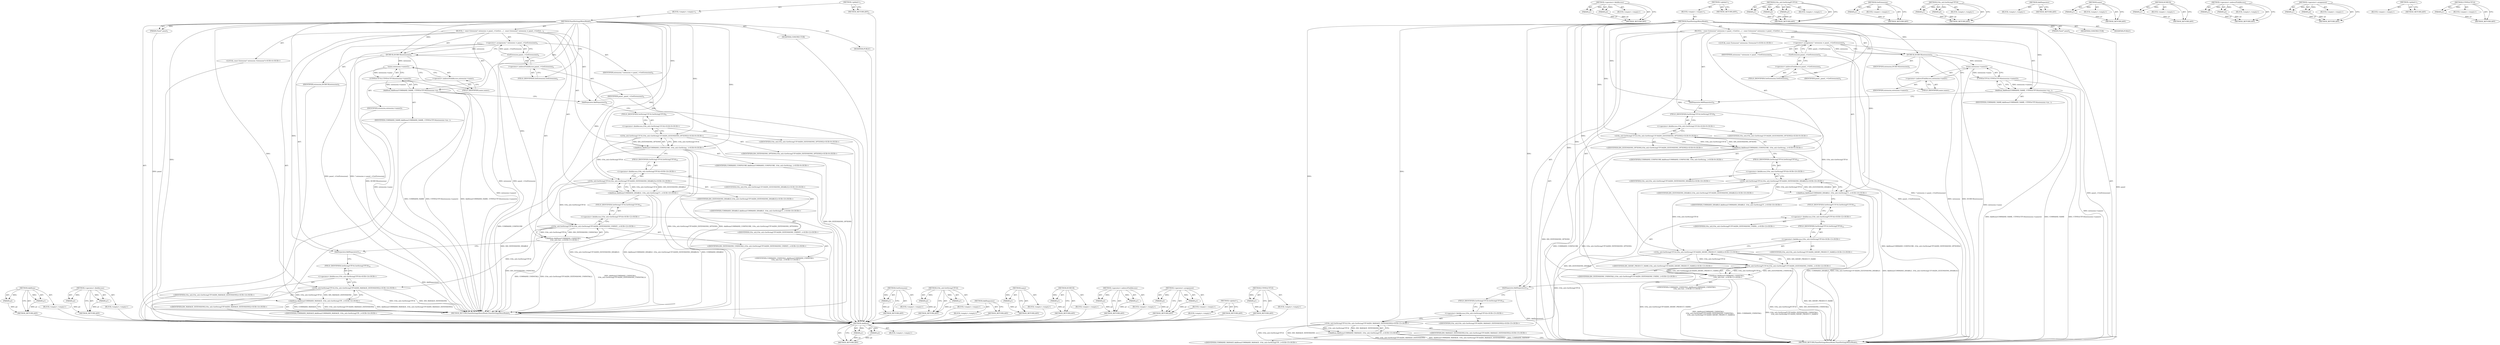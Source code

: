 digraph "UTF8ToUTF16" {
vulnerable_105 [label=<(METHOD,AddItem)>];
vulnerable_106 [label=<(PARAM,p1)>];
vulnerable_107 [label=<(PARAM,p2)>];
vulnerable_108 [label=<(BLOCK,&lt;empty&gt;,&lt;empty&gt;)>];
vulnerable_109 [label=<(METHOD_RETURN,ANY)>];
vulnerable_126 [label=<(METHOD,&lt;operator&gt;.fieldAccess)>];
vulnerable_127 [label=<(PARAM,p1)>];
vulnerable_128 [label=<(PARAM,p2)>];
vulnerable_129 [label=<(BLOCK,&lt;empty&gt;,&lt;empty&gt;)>];
vulnerable_130 [label=<(METHOD_RETURN,ANY)>];
vulnerable_6 [label=<(METHOD,&lt;global&gt;)<SUB>1</SUB>>];
vulnerable_7 [label=<(BLOCK,&lt;empty&gt;,&lt;empty&gt;)<SUB>1</SUB>>];
vulnerable_8 [label=<(METHOD,PanelSettingsMenuModel)<SUB>1</SUB>>];
vulnerable_9 [label=<(PARAM,Panel* panel)<SUB>1</SUB>>];
vulnerable_10 [label=<(BLOCK,{
  const Extension* extension = panel_-&gt;GetExt...,{
  const Extension* extension = panel_-&gt;GetExt...)<SUB>3</SUB>>];
vulnerable_11 [label="<(LOCAL,const Extension* extension: Extension*)<SUB>4</SUB>>"];
vulnerable_12 [label=<(&lt;operator&gt;.assignment,* extension = panel_-&gt;GetExtension())<SUB>4</SUB>>];
vulnerable_13 [label=<(IDENTIFIER,extension,* extension = panel_-&gt;GetExtension())<SUB>4</SUB>>];
vulnerable_14 [label=<(GetExtension,panel_-&gt;GetExtension())<SUB>4</SUB>>];
vulnerable_15 [label=<(&lt;operator&gt;.indirectFieldAccess,panel_-&gt;GetExtension)<SUB>4</SUB>>];
vulnerable_16 [label=<(IDENTIFIER,panel_,panel_-&gt;GetExtension())<SUB>4</SUB>>];
vulnerable_17 [label=<(FIELD_IDENTIFIER,GetExtension,GetExtension)<SUB>4</SUB>>];
vulnerable_18 [label=<(DCHECK,DCHECK(extension))<SUB>5</SUB>>];
vulnerable_19 [label=<(IDENTIFIER,extension,DCHECK(extension))<SUB>5</SUB>>];
vulnerable_20 [label=<(AddItem,AddItem(COMMAND_NAME, UTF8ToUTF16(extension-&gt;na...)<SUB>7</SUB>>];
vulnerable_21 [label=<(IDENTIFIER,COMMAND_NAME,AddItem(COMMAND_NAME, UTF8ToUTF16(extension-&gt;na...)<SUB>7</SUB>>];
vulnerable_22 [label=<(UTF8ToUTF16,UTF8ToUTF16(extension-&gt;name()))<SUB>7</SUB>>];
vulnerable_23 [label=<(name,extension-&gt;name())<SUB>7</SUB>>];
vulnerable_24 [label=<(&lt;operator&gt;.indirectFieldAccess,extension-&gt;name)<SUB>7</SUB>>];
vulnerable_25 [label=<(IDENTIFIER,extension,extension-&gt;name())<SUB>7</SUB>>];
vulnerable_26 [label=<(FIELD_IDENTIFIER,name,name)<SUB>7</SUB>>];
vulnerable_27 [label=<(AddSeparator,AddSeparator())<SUB>8</SUB>>];
vulnerable_28 [label="<(AddItem,AddItem(COMMAND_CONFIGURE, l10n_util::GetString...)<SUB>9</SUB>>"];
vulnerable_29 [label="<(IDENTIFIER,COMMAND_CONFIGURE,AddItem(COMMAND_CONFIGURE, l10n_util::GetString...)<SUB>9</SUB>>"];
vulnerable_30 [label="<(l10n_util.GetStringUTF16,l10n_util::GetStringUTF16(IDS_EXTENSIONS_OPTIONS))<SUB>9</SUB>>"];
vulnerable_31 [label="<(&lt;operator&gt;.fieldAccess,l10n_util::GetStringUTF16)<SUB>9</SUB>>"];
vulnerable_32 [label="<(IDENTIFIER,l10n_util,l10n_util::GetStringUTF16(IDS_EXTENSIONS_OPTIONS))<SUB>9</SUB>>"];
vulnerable_33 [label=<(FIELD_IDENTIFIER,GetStringUTF16,GetStringUTF16)<SUB>9</SUB>>];
vulnerable_34 [label="<(IDENTIFIER,IDS_EXTENSIONS_OPTIONS,l10n_util::GetStringUTF16(IDS_EXTENSIONS_OPTIONS))<SUB>9</SUB>>"];
vulnerable_35 [label="<(AddItem,AddItem(COMMAND_DISABLE, l10n_util::GetStringUT...)<SUB>10</SUB>>"];
vulnerable_36 [label="<(IDENTIFIER,COMMAND_DISABLE,AddItem(COMMAND_DISABLE, l10n_util::GetStringUT...)<SUB>10</SUB>>"];
vulnerable_37 [label="<(l10n_util.GetStringUTF16,l10n_util::GetStringUTF16(IDS_EXTENSIONS_DISABLE))<SUB>10</SUB>>"];
vulnerable_38 [label="<(&lt;operator&gt;.fieldAccess,l10n_util::GetStringUTF16)<SUB>10</SUB>>"];
vulnerable_39 [label="<(IDENTIFIER,l10n_util,l10n_util::GetStringUTF16(IDS_EXTENSIONS_DISABLE))<SUB>10</SUB>>"];
vulnerable_40 [label=<(FIELD_IDENTIFIER,GetStringUTF16,GetStringUTF16)<SUB>10</SUB>>];
vulnerable_41 [label="<(IDENTIFIER,IDS_EXTENSIONS_DISABLE,l10n_util::GetStringUTF16(IDS_EXTENSIONS_DISABLE))<SUB>10</SUB>>"];
vulnerable_42 [label="<(AddItem,AddItem(COMMAND_UNINSTALL,
      l10n_util::Get...)<SUB>11</SUB>>"];
vulnerable_43 [label="<(IDENTIFIER,COMMAND_UNINSTALL,AddItem(COMMAND_UNINSTALL,
      l10n_util::Get...)<SUB>11</SUB>>"];
vulnerable_44 [label="<(l10n_util.GetStringFUTF16,l10n_util::GetStringFUTF16(IDS_EXTENSIONS_UNINS...)<SUB>12</SUB>>"];
vulnerable_45 [label="<(&lt;operator&gt;.fieldAccess,l10n_util::GetStringFUTF16)<SUB>12</SUB>>"];
vulnerable_46 [label="<(IDENTIFIER,l10n_util,l10n_util::GetStringFUTF16(IDS_EXTENSIONS_UNINS...)<SUB>12</SUB>>"];
vulnerable_47 [label=<(FIELD_IDENTIFIER,GetStringFUTF16,GetStringFUTF16)<SUB>12</SUB>>];
vulnerable_48 [label="<(IDENTIFIER,IDS_EXTENSIONS_UNINSTALL,l10n_util::GetStringFUTF16(IDS_EXTENSIONS_UNINS...)<SUB>12</SUB>>"];
vulnerable_49 [label="<(l10n_util.GetStringUTF16,l10n_util::GetStringUTF16(IDS_SHORT_PRODUCT_NAME))<SUB>13</SUB>>"];
vulnerable_50 [label="<(&lt;operator&gt;.fieldAccess,l10n_util::GetStringUTF16)<SUB>13</SUB>>"];
vulnerable_51 [label="<(IDENTIFIER,l10n_util,l10n_util::GetStringUTF16(IDS_SHORT_PRODUCT_NAME))<SUB>13</SUB>>"];
vulnerable_52 [label=<(FIELD_IDENTIFIER,GetStringUTF16,GetStringUTF16)<SUB>13</SUB>>];
vulnerable_53 [label="<(IDENTIFIER,IDS_SHORT_PRODUCT_NAME,l10n_util::GetStringUTF16(IDS_SHORT_PRODUCT_NAME))<SUB>13</SUB>>"];
vulnerable_54 [label=<(AddSeparator,AddSeparator())<SUB>14</SUB>>];
vulnerable_55 [label="<(AddItem,AddItem(COMMAND_MANAGE, l10n_util::GetStringUTF...)<SUB>15</SUB>>"];
vulnerable_56 [label="<(IDENTIFIER,COMMAND_MANAGE,AddItem(COMMAND_MANAGE, l10n_util::GetStringUTF...)<SUB>15</SUB>>"];
vulnerable_57 [label="<(l10n_util.GetStringUTF16,l10n_util::GetStringUTF16(IDS_MANAGE_EXTENSIONS))<SUB>15</SUB>>"];
vulnerable_58 [label="<(&lt;operator&gt;.fieldAccess,l10n_util::GetStringUTF16)<SUB>15</SUB>>"];
vulnerable_59 [label="<(IDENTIFIER,l10n_util,l10n_util::GetStringUTF16(IDS_MANAGE_EXTENSIONS))<SUB>15</SUB>>"];
vulnerable_60 [label=<(FIELD_IDENTIFIER,GetStringUTF16,GetStringUTF16)<SUB>15</SUB>>];
vulnerable_61 [label="<(IDENTIFIER,IDS_MANAGE_EXTENSIONS,l10n_util::GetStringUTF16(IDS_MANAGE_EXTENSIONS))<SUB>15</SUB>>"];
vulnerable_62 [label=<(MODIFIER,CONSTRUCTOR)>];
vulnerable_63 [label=<(MODIFIER,PUBLIC)>];
vulnerable_64 [label=<(METHOD_RETURN,PanelSettingsMenuModel.PanelSettingsMenuModel)<SUB>1</SUB>>];
vulnerable_66 [label=<(METHOD_RETURN,ANY)<SUB>1</SUB>>];
vulnerable_131 [label=<(METHOD,l10n_util.GetStringFUTF16)>];
vulnerable_132 [label=<(PARAM,p1)>];
vulnerable_133 [label=<(PARAM,p2)>];
vulnerable_134 [label=<(PARAM,p3)>];
vulnerable_135 [label=<(BLOCK,&lt;empty&gt;,&lt;empty&gt;)>];
vulnerable_136 [label=<(METHOD_RETURN,ANY)>];
vulnerable_92 [label=<(METHOD,GetExtension)>];
vulnerable_93 [label=<(PARAM,p1)>];
vulnerable_94 [label=<(BLOCK,&lt;empty&gt;,&lt;empty&gt;)>];
vulnerable_95 [label=<(METHOD_RETURN,ANY)>];
vulnerable_121 [label=<(METHOD,l10n_util.GetStringUTF16)>];
vulnerable_122 [label=<(PARAM,p1)>];
vulnerable_123 [label=<(PARAM,p2)>];
vulnerable_124 [label=<(BLOCK,&lt;empty&gt;,&lt;empty&gt;)>];
vulnerable_125 [label=<(METHOD_RETURN,ANY)>];
vulnerable_118 [label=<(METHOD,AddSeparator)>];
vulnerable_119 [label=<(BLOCK,&lt;empty&gt;,&lt;empty&gt;)>];
vulnerable_120 [label=<(METHOD_RETURN,ANY)>];
vulnerable_114 [label=<(METHOD,name)>];
vulnerable_115 [label=<(PARAM,p1)>];
vulnerable_116 [label=<(BLOCK,&lt;empty&gt;,&lt;empty&gt;)>];
vulnerable_117 [label=<(METHOD_RETURN,ANY)>];
vulnerable_101 [label=<(METHOD,DCHECK)>];
vulnerable_102 [label=<(PARAM,p1)>];
vulnerable_103 [label=<(BLOCK,&lt;empty&gt;,&lt;empty&gt;)>];
vulnerable_104 [label=<(METHOD_RETURN,ANY)>];
vulnerable_96 [label=<(METHOD,&lt;operator&gt;.indirectFieldAccess)>];
vulnerable_97 [label=<(PARAM,p1)>];
vulnerable_98 [label=<(PARAM,p2)>];
vulnerable_99 [label=<(BLOCK,&lt;empty&gt;,&lt;empty&gt;)>];
vulnerable_100 [label=<(METHOD_RETURN,ANY)>];
vulnerable_87 [label=<(METHOD,&lt;operator&gt;.assignment)>];
vulnerable_88 [label=<(PARAM,p1)>];
vulnerable_89 [label=<(PARAM,p2)>];
vulnerable_90 [label=<(BLOCK,&lt;empty&gt;,&lt;empty&gt;)>];
vulnerable_91 [label=<(METHOD_RETURN,ANY)>];
vulnerable_81 [label=<(METHOD,&lt;global&gt;)<SUB>1</SUB>>];
vulnerable_82 [label=<(BLOCK,&lt;empty&gt;,&lt;empty&gt;)>];
vulnerable_83 [label=<(METHOD_RETURN,ANY)>];
vulnerable_110 [label=<(METHOD,UTF8ToUTF16)>];
vulnerable_111 [label=<(PARAM,p1)>];
vulnerable_112 [label=<(BLOCK,&lt;empty&gt;,&lt;empty&gt;)>];
vulnerable_113 [label=<(METHOD_RETURN,ANY)>];
fixed_100 [label=<(METHOD,AddItem)>];
fixed_101 [label=<(PARAM,p1)>];
fixed_102 [label=<(PARAM,p2)>];
fixed_103 [label=<(BLOCK,&lt;empty&gt;,&lt;empty&gt;)>];
fixed_104 [label=<(METHOD_RETURN,ANY)>];
fixed_121 [label=<(METHOD,&lt;operator&gt;.fieldAccess)>];
fixed_122 [label=<(PARAM,p1)>];
fixed_123 [label=<(PARAM,p2)>];
fixed_124 [label=<(BLOCK,&lt;empty&gt;,&lt;empty&gt;)>];
fixed_125 [label=<(METHOD_RETURN,ANY)>];
fixed_6 [label=<(METHOD,&lt;global&gt;)<SUB>1</SUB>>];
fixed_7 [label=<(BLOCK,&lt;empty&gt;,&lt;empty&gt;)<SUB>1</SUB>>];
fixed_8 [label=<(METHOD,PanelSettingsMenuModel)<SUB>1</SUB>>];
fixed_9 [label=<(PARAM,Panel* panel)<SUB>1</SUB>>];
fixed_10 [label=<(BLOCK,{
  const Extension* extension = panel_-&gt;GetExt...,{
  const Extension* extension = panel_-&gt;GetExt...)<SUB>3</SUB>>];
fixed_11 [label="<(LOCAL,const Extension* extension: Extension*)<SUB>4</SUB>>"];
fixed_12 [label=<(&lt;operator&gt;.assignment,* extension = panel_-&gt;GetExtension())<SUB>4</SUB>>];
fixed_13 [label=<(IDENTIFIER,extension,* extension = panel_-&gt;GetExtension())<SUB>4</SUB>>];
fixed_14 [label=<(GetExtension,panel_-&gt;GetExtension())<SUB>4</SUB>>];
fixed_15 [label=<(&lt;operator&gt;.indirectFieldAccess,panel_-&gt;GetExtension)<SUB>4</SUB>>];
fixed_16 [label=<(IDENTIFIER,panel_,panel_-&gt;GetExtension())<SUB>4</SUB>>];
fixed_17 [label=<(FIELD_IDENTIFIER,GetExtension,GetExtension)<SUB>4</SUB>>];
fixed_18 [label=<(DCHECK,DCHECK(extension))<SUB>5</SUB>>];
fixed_19 [label=<(IDENTIFIER,extension,DCHECK(extension))<SUB>5</SUB>>];
fixed_20 [label=<(AddItem,AddItem(COMMAND_NAME, UTF8ToUTF16(extension-&gt;na...)<SUB>7</SUB>>];
fixed_21 [label=<(IDENTIFIER,COMMAND_NAME,AddItem(COMMAND_NAME, UTF8ToUTF16(extension-&gt;na...)<SUB>7</SUB>>];
fixed_22 [label=<(UTF8ToUTF16,UTF8ToUTF16(extension-&gt;name()))<SUB>7</SUB>>];
fixed_23 [label=<(name,extension-&gt;name())<SUB>7</SUB>>];
fixed_24 [label=<(&lt;operator&gt;.indirectFieldAccess,extension-&gt;name)<SUB>7</SUB>>];
fixed_25 [label=<(IDENTIFIER,extension,extension-&gt;name())<SUB>7</SUB>>];
fixed_26 [label=<(FIELD_IDENTIFIER,name,name)<SUB>7</SUB>>];
fixed_27 [label=<(AddSeparator,AddSeparator())<SUB>8</SUB>>];
fixed_28 [label="<(AddItem,AddItem(COMMAND_CONFIGURE, l10n_util::GetString...)<SUB>9</SUB>>"];
fixed_29 [label="<(IDENTIFIER,COMMAND_CONFIGURE,AddItem(COMMAND_CONFIGURE, l10n_util::GetString...)<SUB>9</SUB>>"];
fixed_30 [label="<(l10n_util.GetStringUTF16,l10n_util::GetStringUTF16(IDS_EXTENSIONS_OPTIONS))<SUB>9</SUB>>"];
fixed_31 [label="<(&lt;operator&gt;.fieldAccess,l10n_util::GetStringUTF16)<SUB>9</SUB>>"];
fixed_32 [label="<(IDENTIFIER,l10n_util,l10n_util::GetStringUTF16(IDS_EXTENSIONS_OPTIONS))<SUB>9</SUB>>"];
fixed_33 [label=<(FIELD_IDENTIFIER,GetStringUTF16,GetStringUTF16)<SUB>9</SUB>>];
fixed_34 [label="<(IDENTIFIER,IDS_EXTENSIONS_OPTIONS,l10n_util::GetStringUTF16(IDS_EXTENSIONS_OPTIONS))<SUB>9</SUB>>"];
fixed_35 [label="<(AddItem,AddItem(COMMAND_DISABLE, l10n_util::GetStringUT...)<SUB>10</SUB>>"];
fixed_36 [label="<(IDENTIFIER,COMMAND_DISABLE,AddItem(COMMAND_DISABLE, l10n_util::GetStringUT...)<SUB>10</SUB>>"];
fixed_37 [label="<(l10n_util.GetStringUTF16,l10n_util::GetStringUTF16(IDS_EXTENSIONS_DISABLE))<SUB>10</SUB>>"];
fixed_38 [label="<(&lt;operator&gt;.fieldAccess,l10n_util::GetStringUTF16)<SUB>10</SUB>>"];
fixed_39 [label="<(IDENTIFIER,l10n_util,l10n_util::GetStringUTF16(IDS_EXTENSIONS_DISABLE))<SUB>10</SUB>>"];
fixed_40 [label=<(FIELD_IDENTIFIER,GetStringUTF16,GetStringUTF16)<SUB>10</SUB>>];
fixed_41 [label="<(IDENTIFIER,IDS_EXTENSIONS_DISABLE,l10n_util::GetStringUTF16(IDS_EXTENSIONS_DISABLE))<SUB>10</SUB>>"];
fixed_42 [label="<(AddItem,AddItem(COMMAND_UNINSTALL,
      l10n_util::Get...)<SUB>11</SUB>>"];
fixed_43 [label="<(IDENTIFIER,COMMAND_UNINSTALL,AddItem(COMMAND_UNINSTALL,
      l10n_util::Get...)<SUB>11</SUB>>"];
fixed_44 [label="<(l10n_util.GetStringUTF16,l10n_util::GetStringUTF16(IDS_EXTENSIONS_UNINST...)<SUB>12</SUB>>"];
fixed_45 [label="<(&lt;operator&gt;.fieldAccess,l10n_util::GetStringUTF16)<SUB>12</SUB>>"];
fixed_46 [label="<(IDENTIFIER,l10n_util,l10n_util::GetStringUTF16(IDS_EXTENSIONS_UNINST...)<SUB>12</SUB>>"];
fixed_47 [label=<(FIELD_IDENTIFIER,GetStringUTF16,GetStringUTF16)<SUB>12</SUB>>];
fixed_48 [label="<(IDENTIFIER,IDS_EXTENSIONS_UNINSTALL,l10n_util::GetStringUTF16(IDS_EXTENSIONS_UNINST...)<SUB>12</SUB>>"];
fixed_49 [label=<(AddSeparator,AddSeparator())<SUB>13</SUB>>];
fixed_50 [label="<(AddItem,AddItem(COMMAND_MANAGE, l10n_util::GetStringUTF...)<SUB>14</SUB>>"];
fixed_51 [label="<(IDENTIFIER,COMMAND_MANAGE,AddItem(COMMAND_MANAGE, l10n_util::GetStringUTF...)<SUB>14</SUB>>"];
fixed_52 [label="<(l10n_util.GetStringUTF16,l10n_util::GetStringUTF16(IDS_MANAGE_EXTENSIONS))<SUB>14</SUB>>"];
fixed_53 [label="<(&lt;operator&gt;.fieldAccess,l10n_util::GetStringUTF16)<SUB>14</SUB>>"];
fixed_54 [label="<(IDENTIFIER,l10n_util,l10n_util::GetStringUTF16(IDS_MANAGE_EXTENSIONS))<SUB>14</SUB>>"];
fixed_55 [label=<(FIELD_IDENTIFIER,GetStringUTF16,GetStringUTF16)<SUB>14</SUB>>];
fixed_56 [label="<(IDENTIFIER,IDS_MANAGE_EXTENSIONS,l10n_util::GetStringUTF16(IDS_MANAGE_EXTENSIONS))<SUB>14</SUB>>"];
fixed_57 [label=<(MODIFIER,CONSTRUCTOR)>];
fixed_58 [label=<(MODIFIER,PUBLIC)>];
fixed_59 [label=<(METHOD_RETURN,PanelSettingsMenuModel.PanelSettingsMenuModel)<SUB>1</SUB>>];
fixed_61 [label=<(METHOD_RETURN,ANY)<SUB>1</SUB>>];
fixed_87 [label=<(METHOD,GetExtension)>];
fixed_88 [label=<(PARAM,p1)>];
fixed_89 [label=<(BLOCK,&lt;empty&gt;,&lt;empty&gt;)>];
fixed_90 [label=<(METHOD_RETURN,ANY)>];
fixed_116 [label=<(METHOD,l10n_util.GetStringUTF16)>];
fixed_117 [label=<(PARAM,p1)>];
fixed_118 [label=<(PARAM,p2)>];
fixed_119 [label=<(BLOCK,&lt;empty&gt;,&lt;empty&gt;)>];
fixed_120 [label=<(METHOD_RETURN,ANY)>];
fixed_113 [label=<(METHOD,AddSeparator)>];
fixed_114 [label=<(BLOCK,&lt;empty&gt;,&lt;empty&gt;)>];
fixed_115 [label=<(METHOD_RETURN,ANY)>];
fixed_109 [label=<(METHOD,name)>];
fixed_110 [label=<(PARAM,p1)>];
fixed_111 [label=<(BLOCK,&lt;empty&gt;,&lt;empty&gt;)>];
fixed_112 [label=<(METHOD_RETURN,ANY)>];
fixed_96 [label=<(METHOD,DCHECK)>];
fixed_97 [label=<(PARAM,p1)>];
fixed_98 [label=<(BLOCK,&lt;empty&gt;,&lt;empty&gt;)>];
fixed_99 [label=<(METHOD_RETURN,ANY)>];
fixed_91 [label=<(METHOD,&lt;operator&gt;.indirectFieldAccess)>];
fixed_92 [label=<(PARAM,p1)>];
fixed_93 [label=<(PARAM,p2)>];
fixed_94 [label=<(BLOCK,&lt;empty&gt;,&lt;empty&gt;)>];
fixed_95 [label=<(METHOD_RETURN,ANY)>];
fixed_82 [label=<(METHOD,&lt;operator&gt;.assignment)>];
fixed_83 [label=<(PARAM,p1)>];
fixed_84 [label=<(PARAM,p2)>];
fixed_85 [label=<(BLOCK,&lt;empty&gt;,&lt;empty&gt;)>];
fixed_86 [label=<(METHOD_RETURN,ANY)>];
fixed_76 [label=<(METHOD,&lt;global&gt;)<SUB>1</SUB>>];
fixed_77 [label=<(BLOCK,&lt;empty&gt;,&lt;empty&gt;)>];
fixed_78 [label=<(METHOD_RETURN,ANY)>];
fixed_105 [label=<(METHOD,UTF8ToUTF16)>];
fixed_106 [label=<(PARAM,p1)>];
fixed_107 [label=<(BLOCK,&lt;empty&gt;,&lt;empty&gt;)>];
fixed_108 [label=<(METHOD_RETURN,ANY)>];
vulnerable_105 -> vulnerable_106  [key=0, label="AST: "];
vulnerable_105 -> vulnerable_106  [key=1, label="DDG: "];
vulnerable_105 -> vulnerable_108  [key=0, label="AST: "];
vulnerable_105 -> vulnerable_107  [key=0, label="AST: "];
vulnerable_105 -> vulnerable_107  [key=1, label="DDG: "];
vulnerable_105 -> vulnerable_109  [key=0, label="AST: "];
vulnerable_105 -> vulnerable_109  [key=1, label="CFG: "];
vulnerable_106 -> vulnerable_109  [key=0, label="DDG: p1"];
vulnerable_107 -> vulnerable_109  [key=0, label="DDG: p2"];
vulnerable_126 -> vulnerable_127  [key=0, label="AST: "];
vulnerable_126 -> vulnerable_127  [key=1, label="DDG: "];
vulnerable_126 -> vulnerable_129  [key=0, label="AST: "];
vulnerable_126 -> vulnerable_128  [key=0, label="AST: "];
vulnerable_126 -> vulnerable_128  [key=1, label="DDG: "];
vulnerable_126 -> vulnerable_130  [key=0, label="AST: "];
vulnerable_126 -> vulnerable_130  [key=1, label="CFG: "];
vulnerable_127 -> vulnerable_130  [key=0, label="DDG: p1"];
vulnerable_128 -> vulnerable_130  [key=0, label="DDG: p2"];
vulnerable_6 -> vulnerable_7  [key=0, label="AST: "];
vulnerable_6 -> vulnerable_66  [key=0, label="AST: "];
vulnerable_6 -> vulnerable_66  [key=1, label="CFG: "];
vulnerable_7 -> vulnerable_8  [key=0, label="AST: "];
vulnerable_8 -> vulnerable_9  [key=0, label="AST: "];
vulnerable_8 -> vulnerable_9  [key=1, label="DDG: "];
vulnerable_8 -> vulnerable_10  [key=0, label="AST: "];
vulnerable_8 -> vulnerable_62  [key=0, label="AST: "];
vulnerable_8 -> vulnerable_63  [key=0, label="AST: "];
vulnerable_8 -> vulnerable_64  [key=0, label="AST: "];
vulnerable_8 -> vulnerable_17  [key=0, label="CFG: "];
vulnerable_8 -> vulnerable_27  [key=0, label="DDG: "];
vulnerable_8 -> vulnerable_54  [key=0, label="DDG: "];
vulnerable_8 -> vulnerable_18  [key=0, label="DDG: "];
vulnerable_8 -> vulnerable_20  [key=0, label="DDG: "];
vulnerable_8 -> vulnerable_28  [key=0, label="DDG: "];
vulnerable_8 -> vulnerable_35  [key=0, label="DDG: "];
vulnerable_8 -> vulnerable_42  [key=0, label="DDG: "];
vulnerable_8 -> vulnerable_55  [key=0, label="DDG: "];
vulnerable_8 -> vulnerable_30  [key=0, label="DDG: "];
vulnerable_8 -> vulnerable_37  [key=0, label="DDG: "];
vulnerable_8 -> vulnerable_44  [key=0, label="DDG: "];
vulnerable_8 -> vulnerable_57  [key=0, label="DDG: "];
vulnerable_8 -> vulnerable_49  [key=0, label="DDG: "];
vulnerable_9 -> vulnerable_64  [key=0, label="DDG: panel"];
vulnerable_10 -> vulnerable_11  [key=0, label="AST: "];
vulnerable_10 -> vulnerable_12  [key=0, label="AST: "];
vulnerable_10 -> vulnerable_18  [key=0, label="AST: "];
vulnerable_10 -> vulnerable_20  [key=0, label="AST: "];
vulnerable_10 -> vulnerable_27  [key=0, label="AST: "];
vulnerable_10 -> vulnerable_28  [key=0, label="AST: "];
vulnerable_10 -> vulnerable_35  [key=0, label="AST: "];
vulnerable_10 -> vulnerable_42  [key=0, label="AST: "];
vulnerable_10 -> vulnerable_54  [key=0, label="AST: "];
vulnerable_10 -> vulnerable_55  [key=0, label="AST: "];
vulnerable_12 -> vulnerable_13  [key=0, label="AST: "];
vulnerable_12 -> vulnerable_14  [key=0, label="AST: "];
vulnerable_12 -> vulnerable_18  [key=0, label="CFG: "];
vulnerable_12 -> vulnerable_18  [key=1, label="DDG: extension"];
vulnerable_12 -> vulnerable_64  [key=0, label="DDG: panel_-&gt;GetExtension()"];
vulnerable_12 -> vulnerable_64  [key=1, label="DDG: * extension = panel_-&gt;GetExtension()"];
vulnerable_14 -> vulnerable_15  [key=0, label="AST: "];
vulnerable_14 -> vulnerable_12  [key=0, label="CFG: "];
vulnerable_14 -> vulnerable_12  [key=1, label="DDG: panel_-&gt;GetExtension"];
vulnerable_14 -> vulnerable_64  [key=0, label="DDG: panel_-&gt;GetExtension"];
vulnerable_15 -> vulnerable_16  [key=0, label="AST: "];
vulnerable_15 -> vulnerable_17  [key=0, label="AST: "];
vulnerable_15 -> vulnerable_14  [key=0, label="CFG: "];
vulnerable_17 -> vulnerable_15  [key=0, label="CFG: "];
vulnerable_18 -> vulnerable_19  [key=0, label="AST: "];
vulnerable_18 -> vulnerable_26  [key=0, label="CFG: "];
vulnerable_18 -> vulnerable_64  [key=0, label="DDG: extension"];
vulnerable_18 -> vulnerable_64  [key=1, label="DDG: DCHECK(extension)"];
vulnerable_18 -> vulnerable_23  [key=0, label="DDG: extension"];
vulnerable_20 -> vulnerable_21  [key=0, label="AST: "];
vulnerable_20 -> vulnerable_22  [key=0, label="AST: "];
vulnerable_20 -> vulnerable_27  [key=0, label="CFG: "];
vulnerable_20 -> vulnerable_64  [key=0, label="DDG: UTF8ToUTF16(extension-&gt;name())"];
vulnerable_20 -> vulnerable_64  [key=1, label="DDG: AddItem(COMMAND_NAME, UTF8ToUTF16(extension-&gt;name()))"];
vulnerable_20 -> vulnerable_64  [key=2, label="DDG: COMMAND_NAME"];
vulnerable_22 -> vulnerable_23  [key=0, label="AST: "];
vulnerable_22 -> vulnerable_20  [key=0, label="CFG: "];
vulnerable_22 -> vulnerable_20  [key=1, label="DDG: extension-&gt;name()"];
vulnerable_22 -> vulnerable_64  [key=0, label="DDG: extension-&gt;name()"];
vulnerable_23 -> vulnerable_24  [key=0, label="AST: "];
vulnerable_23 -> vulnerable_22  [key=0, label="CFG: "];
vulnerable_23 -> vulnerable_22  [key=1, label="DDG: extension-&gt;name"];
vulnerable_23 -> vulnerable_64  [key=0, label="DDG: extension-&gt;name"];
vulnerable_24 -> vulnerable_25  [key=0, label="AST: "];
vulnerable_24 -> vulnerable_26  [key=0, label="AST: "];
vulnerable_24 -> vulnerable_23  [key=0, label="CFG: "];
vulnerable_26 -> vulnerable_24  [key=0, label="CFG: "];
vulnerable_27 -> vulnerable_33  [key=0, label="CFG: "];
vulnerable_28 -> vulnerable_29  [key=0, label="AST: "];
vulnerable_28 -> vulnerable_30  [key=0, label="AST: "];
vulnerable_28 -> vulnerable_40  [key=0, label="CFG: "];
vulnerable_28 -> vulnerable_64  [key=0, label="DDG: l10n_util::GetStringUTF16(IDS_EXTENSIONS_OPTIONS)"];
vulnerable_28 -> vulnerable_64  [key=1, label="DDG: AddItem(COMMAND_CONFIGURE, l10n_util::GetStringUTF16(IDS_EXTENSIONS_OPTIONS))"];
vulnerable_28 -> vulnerable_64  [key=2, label="DDG: COMMAND_CONFIGURE"];
vulnerable_30 -> vulnerable_31  [key=0, label="AST: "];
vulnerable_30 -> vulnerable_34  [key=0, label="AST: "];
vulnerable_30 -> vulnerable_28  [key=0, label="CFG: "];
vulnerable_30 -> vulnerable_28  [key=1, label="DDG: l10n_util::GetStringUTF16"];
vulnerable_30 -> vulnerable_28  [key=2, label="DDG: IDS_EXTENSIONS_OPTIONS"];
vulnerable_30 -> vulnerable_64  [key=0, label="DDG: IDS_EXTENSIONS_OPTIONS"];
vulnerable_30 -> vulnerable_37  [key=0, label="DDG: l10n_util::GetStringUTF16"];
vulnerable_31 -> vulnerable_32  [key=0, label="AST: "];
vulnerable_31 -> vulnerable_33  [key=0, label="AST: "];
vulnerable_31 -> vulnerable_30  [key=0, label="CFG: "];
vulnerable_33 -> vulnerable_31  [key=0, label="CFG: "];
vulnerable_35 -> vulnerable_36  [key=0, label="AST: "];
vulnerable_35 -> vulnerable_37  [key=0, label="AST: "];
vulnerable_35 -> vulnerable_47  [key=0, label="CFG: "];
vulnerable_35 -> vulnerable_64  [key=0, label="DDG: l10n_util::GetStringUTF16(IDS_EXTENSIONS_DISABLE)"];
vulnerable_35 -> vulnerable_64  [key=1, label="DDG: AddItem(COMMAND_DISABLE, l10n_util::GetStringUTF16(IDS_EXTENSIONS_DISABLE))"];
vulnerable_35 -> vulnerable_64  [key=2, label="DDG: COMMAND_DISABLE"];
vulnerable_37 -> vulnerable_38  [key=0, label="AST: "];
vulnerable_37 -> vulnerable_41  [key=0, label="AST: "];
vulnerable_37 -> vulnerable_35  [key=0, label="CFG: "];
vulnerable_37 -> vulnerable_35  [key=1, label="DDG: l10n_util::GetStringUTF16"];
vulnerable_37 -> vulnerable_35  [key=2, label="DDG: IDS_EXTENSIONS_DISABLE"];
vulnerable_37 -> vulnerable_64  [key=0, label="DDG: IDS_EXTENSIONS_DISABLE"];
vulnerable_37 -> vulnerable_49  [key=0, label="DDG: l10n_util::GetStringUTF16"];
vulnerable_38 -> vulnerable_39  [key=0, label="AST: "];
vulnerable_38 -> vulnerable_40  [key=0, label="AST: "];
vulnerable_38 -> vulnerable_37  [key=0, label="CFG: "];
vulnerable_40 -> vulnerable_38  [key=0, label="CFG: "];
vulnerable_42 -> vulnerable_43  [key=0, label="AST: "];
vulnerable_42 -> vulnerable_44  [key=0, label="AST: "];
vulnerable_42 -> vulnerable_54  [key=0, label="CFG: "];
vulnerable_42 -> vulnerable_64  [key=0, label="DDG: l10n_util::GetStringFUTF16(IDS_EXTENSIONS_UNINSTALL,
          l10n_util::GetStringUTF16(IDS_SHORT_PRODUCT_NAME))"];
vulnerable_42 -> vulnerable_64  [key=1, label="DDG: AddItem(COMMAND_UNINSTALL,
      l10n_util::GetStringFUTF16(IDS_EXTENSIONS_UNINSTALL,
          l10n_util::GetStringUTF16(IDS_SHORT_PRODUCT_NAME)))"];
vulnerable_42 -> vulnerable_64  [key=2, label="DDG: COMMAND_UNINSTALL"];
vulnerable_44 -> vulnerable_45  [key=0, label="AST: "];
vulnerable_44 -> vulnerable_48  [key=0, label="AST: "];
vulnerable_44 -> vulnerable_49  [key=0, label="AST: "];
vulnerable_44 -> vulnerable_42  [key=0, label="CFG: "];
vulnerable_44 -> vulnerable_42  [key=1, label="DDG: l10n_util::GetStringFUTF16"];
vulnerable_44 -> vulnerable_42  [key=2, label="DDG: IDS_EXTENSIONS_UNINSTALL"];
vulnerable_44 -> vulnerable_42  [key=3, label="DDG: l10n_util::GetStringUTF16(IDS_SHORT_PRODUCT_NAME)"];
vulnerable_44 -> vulnerable_64  [key=0, label="DDG: l10n_util::GetStringFUTF16"];
vulnerable_44 -> vulnerable_64  [key=1, label="DDG: l10n_util::GetStringUTF16(IDS_SHORT_PRODUCT_NAME)"];
vulnerable_44 -> vulnerable_64  [key=2, label="DDG: IDS_EXTENSIONS_UNINSTALL"];
vulnerable_45 -> vulnerable_46  [key=0, label="AST: "];
vulnerable_45 -> vulnerable_47  [key=0, label="AST: "];
vulnerable_45 -> vulnerable_52  [key=0, label="CFG: "];
vulnerable_47 -> vulnerable_45  [key=0, label="CFG: "];
vulnerable_49 -> vulnerable_50  [key=0, label="AST: "];
vulnerable_49 -> vulnerable_53  [key=0, label="AST: "];
vulnerable_49 -> vulnerable_44  [key=0, label="CFG: "];
vulnerable_49 -> vulnerable_44  [key=1, label="DDG: l10n_util::GetStringUTF16"];
vulnerable_49 -> vulnerable_44  [key=2, label="DDG: IDS_SHORT_PRODUCT_NAME"];
vulnerable_49 -> vulnerable_64  [key=0, label="DDG: IDS_SHORT_PRODUCT_NAME"];
vulnerable_49 -> vulnerable_57  [key=0, label="DDG: l10n_util::GetStringUTF16"];
vulnerable_50 -> vulnerable_51  [key=0, label="AST: "];
vulnerable_50 -> vulnerable_52  [key=0, label="AST: "];
vulnerable_50 -> vulnerable_49  [key=0, label="CFG: "];
vulnerable_52 -> vulnerable_50  [key=0, label="CFG: "];
vulnerable_54 -> vulnerable_60  [key=0, label="CFG: "];
vulnerable_54 -> vulnerable_64  [key=0, label="DDG: AddSeparator()"];
vulnerable_55 -> vulnerable_56  [key=0, label="AST: "];
vulnerable_55 -> vulnerable_57  [key=0, label="AST: "];
vulnerable_55 -> vulnerable_64  [key=0, label="CFG: "];
vulnerable_55 -> vulnerable_64  [key=1, label="DDG: l10n_util::GetStringUTF16(IDS_MANAGE_EXTENSIONS)"];
vulnerable_55 -> vulnerable_64  [key=2, label="DDG: AddItem(COMMAND_MANAGE, l10n_util::GetStringUTF16(IDS_MANAGE_EXTENSIONS))"];
vulnerable_55 -> vulnerable_64  [key=3, label="DDG: COMMAND_MANAGE"];
vulnerable_57 -> vulnerable_58  [key=0, label="AST: "];
vulnerable_57 -> vulnerable_61  [key=0, label="AST: "];
vulnerable_57 -> vulnerable_55  [key=0, label="CFG: "];
vulnerable_57 -> vulnerable_55  [key=1, label="DDG: l10n_util::GetStringUTF16"];
vulnerable_57 -> vulnerable_55  [key=2, label="DDG: IDS_MANAGE_EXTENSIONS"];
vulnerable_57 -> vulnerable_64  [key=0, label="DDG: l10n_util::GetStringUTF16"];
vulnerable_57 -> vulnerable_64  [key=1, label="DDG: IDS_MANAGE_EXTENSIONS"];
vulnerable_58 -> vulnerable_59  [key=0, label="AST: "];
vulnerable_58 -> vulnerable_60  [key=0, label="AST: "];
vulnerable_58 -> vulnerable_57  [key=0, label="CFG: "];
vulnerable_60 -> vulnerable_58  [key=0, label="CFG: "];
vulnerable_131 -> vulnerable_132  [key=0, label="AST: "];
vulnerable_131 -> vulnerable_132  [key=1, label="DDG: "];
vulnerable_131 -> vulnerable_135  [key=0, label="AST: "];
vulnerable_131 -> vulnerable_133  [key=0, label="AST: "];
vulnerable_131 -> vulnerable_133  [key=1, label="DDG: "];
vulnerable_131 -> vulnerable_136  [key=0, label="AST: "];
vulnerable_131 -> vulnerable_136  [key=1, label="CFG: "];
vulnerable_131 -> vulnerable_134  [key=0, label="AST: "];
vulnerable_131 -> vulnerable_134  [key=1, label="DDG: "];
vulnerable_132 -> vulnerable_136  [key=0, label="DDG: p1"];
vulnerable_133 -> vulnerable_136  [key=0, label="DDG: p2"];
vulnerable_134 -> vulnerable_136  [key=0, label="DDG: p3"];
vulnerable_92 -> vulnerable_93  [key=0, label="AST: "];
vulnerable_92 -> vulnerable_93  [key=1, label="DDG: "];
vulnerable_92 -> vulnerable_94  [key=0, label="AST: "];
vulnerable_92 -> vulnerable_95  [key=0, label="AST: "];
vulnerable_92 -> vulnerable_95  [key=1, label="CFG: "];
vulnerable_93 -> vulnerable_95  [key=0, label="DDG: p1"];
vulnerable_121 -> vulnerable_122  [key=0, label="AST: "];
vulnerable_121 -> vulnerable_122  [key=1, label="DDG: "];
vulnerable_121 -> vulnerable_124  [key=0, label="AST: "];
vulnerable_121 -> vulnerable_123  [key=0, label="AST: "];
vulnerable_121 -> vulnerable_123  [key=1, label="DDG: "];
vulnerable_121 -> vulnerable_125  [key=0, label="AST: "];
vulnerable_121 -> vulnerable_125  [key=1, label="CFG: "];
vulnerable_122 -> vulnerable_125  [key=0, label="DDG: p1"];
vulnerable_123 -> vulnerable_125  [key=0, label="DDG: p2"];
vulnerable_118 -> vulnerable_119  [key=0, label="AST: "];
vulnerable_118 -> vulnerable_120  [key=0, label="AST: "];
vulnerable_118 -> vulnerable_120  [key=1, label="CFG: "];
vulnerable_114 -> vulnerable_115  [key=0, label="AST: "];
vulnerable_114 -> vulnerable_115  [key=1, label="DDG: "];
vulnerable_114 -> vulnerable_116  [key=0, label="AST: "];
vulnerable_114 -> vulnerable_117  [key=0, label="AST: "];
vulnerable_114 -> vulnerable_117  [key=1, label="CFG: "];
vulnerable_115 -> vulnerable_117  [key=0, label="DDG: p1"];
vulnerable_101 -> vulnerable_102  [key=0, label="AST: "];
vulnerable_101 -> vulnerable_102  [key=1, label="DDG: "];
vulnerable_101 -> vulnerable_103  [key=0, label="AST: "];
vulnerable_101 -> vulnerable_104  [key=0, label="AST: "];
vulnerable_101 -> vulnerable_104  [key=1, label="CFG: "];
vulnerable_102 -> vulnerable_104  [key=0, label="DDG: p1"];
vulnerable_96 -> vulnerable_97  [key=0, label="AST: "];
vulnerable_96 -> vulnerable_97  [key=1, label="DDG: "];
vulnerable_96 -> vulnerable_99  [key=0, label="AST: "];
vulnerable_96 -> vulnerable_98  [key=0, label="AST: "];
vulnerable_96 -> vulnerable_98  [key=1, label="DDG: "];
vulnerable_96 -> vulnerable_100  [key=0, label="AST: "];
vulnerable_96 -> vulnerable_100  [key=1, label="CFG: "];
vulnerable_97 -> vulnerable_100  [key=0, label="DDG: p1"];
vulnerable_98 -> vulnerable_100  [key=0, label="DDG: p2"];
vulnerable_87 -> vulnerable_88  [key=0, label="AST: "];
vulnerable_87 -> vulnerable_88  [key=1, label="DDG: "];
vulnerable_87 -> vulnerable_90  [key=0, label="AST: "];
vulnerable_87 -> vulnerable_89  [key=0, label="AST: "];
vulnerable_87 -> vulnerable_89  [key=1, label="DDG: "];
vulnerable_87 -> vulnerable_91  [key=0, label="AST: "];
vulnerable_87 -> vulnerable_91  [key=1, label="CFG: "];
vulnerable_88 -> vulnerable_91  [key=0, label="DDG: p1"];
vulnerable_89 -> vulnerable_91  [key=0, label="DDG: p2"];
vulnerable_81 -> vulnerable_82  [key=0, label="AST: "];
vulnerable_81 -> vulnerable_83  [key=0, label="AST: "];
vulnerable_81 -> vulnerable_83  [key=1, label="CFG: "];
vulnerable_110 -> vulnerable_111  [key=0, label="AST: "];
vulnerable_110 -> vulnerable_111  [key=1, label="DDG: "];
vulnerable_110 -> vulnerable_112  [key=0, label="AST: "];
vulnerable_110 -> vulnerable_113  [key=0, label="AST: "];
vulnerable_110 -> vulnerable_113  [key=1, label="CFG: "];
vulnerable_111 -> vulnerable_113  [key=0, label="DDG: p1"];
fixed_100 -> fixed_101  [key=0, label="AST: "];
fixed_100 -> fixed_101  [key=1, label="DDG: "];
fixed_100 -> fixed_103  [key=0, label="AST: "];
fixed_100 -> fixed_102  [key=0, label="AST: "];
fixed_100 -> fixed_102  [key=1, label="DDG: "];
fixed_100 -> fixed_104  [key=0, label="AST: "];
fixed_100 -> fixed_104  [key=1, label="CFG: "];
fixed_101 -> fixed_104  [key=0, label="DDG: p1"];
fixed_102 -> fixed_104  [key=0, label="DDG: p2"];
fixed_103 -> vulnerable_105  [key=0];
fixed_104 -> vulnerable_105  [key=0];
fixed_121 -> fixed_122  [key=0, label="AST: "];
fixed_121 -> fixed_122  [key=1, label="DDG: "];
fixed_121 -> fixed_124  [key=0, label="AST: "];
fixed_121 -> fixed_123  [key=0, label="AST: "];
fixed_121 -> fixed_123  [key=1, label="DDG: "];
fixed_121 -> fixed_125  [key=0, label="AST: "];
fixed_121 -> fixed_125  [key=1, label="CFG: "];
fixed_122 -> fixed_125  [key=0, label="DDG: p1"];
fixed_123 -> fixed_125  [key=0, label="DDG: p2"];
fixed_124 -> vulnerable_105  [key=0];
fixed_125 -> vulnerable_105  [key=0];
fixed_6 -> fixed_7  [key=0, label="AST: "];
fixed_6 -> fixed_61  [key=0, label="AST: "];
fixed_6 -> fixed_61  [key=1, label="CFG: "];
fixed_7 -> fixed_8  [key=0, label="AST: "];
fixed_8 -> fixed_9  [key=0, label="AST: "];
fixed_8 -> fixed_9  [key=1, label="DDG: "];
fixed_8 -> fixed_10  [key=0, label="AST: "];
fixed_8 -> fixed_57  [key=0, label="AST: "];
fixed_8 -> fixed_58  [key=0, label="AST: "];
fixed_8 -> fixed_59  [key=0, label="AST: "];
fixed_8 -> fixed_17  [key=0, label="CFG: "];
fixed_8 -> fixed_27  [key=0, label="DDG: "];
fixed_8 -> fixed_49  [key=0, label="DDG: "];
fixed_8 -> fixed_18  [key=0, label="DDG: "];
fixed_8 -> fixed_20  [key=0, label="DDG: "];
fixed_8 -> fixed_28  [key=0, label="DDG: "];
fixed_8 -> fixed_35  [key=0, label="DDG: "];
fixed_8 -> fixed_42  [key=0, label="DDG: "];
fixed_8 -> fixed_50  [key=0, label="DDG: "];
fixed_8 -> fixed_30  [key=0, label="DDG: "];
fixed_8 -> fixed_37  [key=0, label="DDG: "];
fixed_8 -> fixed_44  [key=0, label="DDG: "];
fixed_8 -> fixed_52  [key=0, label="DDG: "];
fixed_9 -> fixed_59  [key=0, label="DDG: panel"];
fixed_10 -> fixed_11  [key=0, label="AST: "];
fixed_10 -> fixed_12  [key=0, label="AST: "];
fixed_10 -> fixed_18  [key=0, label="AST: "];
fixed_10 -> fixed_20  [key=0, label="AST: "];
fixed_10 -> fixed_27  [key=0, label="AST: "];
fixed_10 -> fixed_28  [key=0, label="AST: "];
fixed_10 -> fixed_35  [key=0, label="AST: "];
fixed_10 -> fixed_42  [key=0, label="AST: "];
fixed_10 -> fixed_49  [key=0, label="AST: "];
fixed_10 -> fixed_50  [key=0, label="AST: "];
fixed_11 -> vulnerable_105  [key=0];
fixed_12 -> fixed_13  [key=0, label="AST: "];
fixed_12 -> fixed_14  [key=0, label="AST: "];
fixed_12 -> fixed_18  [key=0, label="CFG: "];
fixed_12 -> fixed_18  [key=1, label="DDG: extension"];
fixed_12 -> fixed_59  [key=0, label="DDG: panel_-&gt;GetExtension()"];
fixed_12 -> fixed_59  [key=1, label="DDG: * extension = panel_-&gt;GetExtension()"];
fixed_13 -> vulnerable_105  [key=0];
fixed_14 -> fixed_15  [key=0, label="AST: "];
fixed_14 -> fixed_12  [key=0, label="CFG: "];
fixed_14 -> fixed_12  [key=1, label="DDG: panel_-&gt;GetExtension"];
fixed_14 -> fixed_59  [key=0, label="DDG: panel_-&gt;GetExtension"];
fixed_15 -> fixed_16  [key=0, label="AST: "];
fixed_15 -> fixed_17  [key=0, label="AST: "];
fixed_15 -> fixed_14  [key=0, label="CFG: "];
fixed_16 -> vulnerable_105  [key=0];
fixed_17 -> fixed_15  [key=0, label="CFG: "];
fixed_18 -> fixed_19  [key=0, label="AST: "];
fixed_18 -> fixed_26  [key=0, label="CFG: "];
fixed_18 -> fixed_59  [key=0, label="DDG: extension"];
fixed_18 -> fixed_59  [key=1, label="DDG: DCHECK(extension)"];
fixed_18 -> fixed_23  [key=0, label="DDG: extension"];
fixed_19 -> vulnerable_105  [key=0];
fixed_20 -> fixed_21  [key=0, label="AST: "];
fixed_20 -> fixed_22  [key=0, label="AST: "];
fixed_20 -> fixed_27  [key=0, label="CFG: "];
fixed_20 -> fixed_59  [key=0, label="DDG: UTF8ToUTF16(extension-&gt;name())"];
fixed_20 -> fixed_59  [key=1, label="DDG: AddItem(COMMAND_NAME, UTF8ToUTF16(extension-&gt;name()))"];
fixed_20 -> fixed_59  [key=2, label="DDG: COMMAND_NAME"];
fixed_21 -> vulnerable_105  [key=0];
fixed_22 -> fixed_23  [key=0, label="AST: "];
fixed_22 -> fixed_20  [key=0, label="CFG: "];
fixed_22 -> fixed_20  [key=1, label="DDG: extension-&gt;name()"];
fixed_22 -> fixed_59  [key=0, label="DDG: extension-&gt;name()"];
fixed_23 -> fixed_24  [key=0, label="AST: "];
fixed_23 -> fixed_22  [key=0, label="CFG: "];
fixed_23 -> fixed_22  [key=1, label="DDG: extension-&gt;name"];
fixed_23 -> fixed_59  [key=0, label="DDG: extension-&gt;name"];
fixed_24 -> fixed_25  [key=0, label="AST: "];
fixed_24 -> fixed_26  [key=0, label="AST: "];
fixed_24 -> fixed_23  [key=0, label="CFG: "];
fixed_25 -> vulnerable_105  [key=0];
fixed_26 -> fixed_24  [key=0, label="CFG: "];
fixed_27 -> fixed_33  [key=0, label="CFG: "];
fixed_28 -> fixed_29  [key=0, label="AST: "];
fixed_28 -> fixed_30  [key=0, label="AST: "];
fixed_28 -> fixed_40  [key=0, label="CFG: "];
fixed_28 -> fixed_59  [key=0, label="DDG: l10n_util::GetStringUTF16(IDS_EXTENSIONS_OPTIONS)"];
fixed_28 -> fixed_59  [key=1, label="DDG: AddItem(COMMAND_CONFIGURE, l10n_util::GetStringUTF16(IDS_EXTENSIONS_OPTIONS))"];
fixed_28 -> fixed_59  [key=2, label="DDG: COMMAND_CONFIGURE"];
fixed_29 -> vulnerable_105  [key=0];
fixed_30 -> fixed_31  [key=0, label="AST: "];
fixed_30 -> fixed_34  [key=0, label="AST: "];
fixed_30 -> fixed_28  [key=0, label="CFG: "];
fixed_30 -> fixed_28  [key=1, label="DDG: l10n_util::GetStringUTF16"];
fixed_30 -> fixed_28  [key=2, label="DDG: IDS_EXTENSIONS_OPTIONS"];
fixed_30 -> fixed_59  [key=0, label="DDG: IDS_EXTENSIONS_OPTIONS"];
fixed_30 -> fixed_37  [key=0, label="DDG: l10n_util::GetStringUTF16"];
fixed_31 -> fixed_32  [key=0, label="AST: "];
fixed_31 -> fixed_33  [key=0, label="AST: "];
fixed_31 -> fixed_30  [key=0, label="CFG: "];
fixed_32 -> vulnerable_105  [key=0];
fixed_33 -> fixed_31  [key=0, label="CFG: "];
fixed_34 -> vulnerable_105  [key=0];
fixed_35 -> fixed_36  [key=0, label="AST: "];
fixed_35 -> fixed_37  [key=0, label="AST: "];
fixed_35 -> fixed_47  [key=0, label="CFG: "];
fixed_35 -> fixed_59  [key=0, label="DDG: l10n_util::GetStringUTF16(IDS_EXTENSIONS_DISABLE)"];
fixed_35 -> fixed_59  [key=1, label="DDG: AddItem(COMMAND_DISABLE, l10n_util::GetStringUTF16(IDS_EXTENSIONS_DISABLE))"];
fixed_35 -> fixed_59  [key=2, label="DDG: COMMAND_DISABLE"];
fixed_36 -> vulnerable_105  [key=0];
fixed_37 -> fixed_38  [key=0, label="AST: "];
fixed_37 -> fixed_41  [key=0, label="AST: "];
fixed_37 -> fixed_35  [key=0, label="CFG: "];
fixed_37 -> fixed_35  [key=1, label="DDG: l10n_util::GetStringUTF16"];
fixed_37 -> fixed_35  [key=2, label="DDG: IDS_EXTENSIONS_DISABLE"];
fixed_37 -> fixed_59  [key=0, label="DDG: IDS_EXTENSIONS_DISABLE"];
fixed_37 -> fixed_44  [key=0, label="DDG: l10n_util::GetStringUTF16"];
fixed_38 -> fixed_39  [key=0, label="AST: "];
fixed_38 -> fixed_40  [key=0, label="AST: "];
fixed_38 -> fixed_37  [key=0, label="CFG: "];
fixed_39 -> vulnerable_105  [key=0];
fixed_40 -> fixed_38  [key=0, label="CFG: "];
fixed_41 -> vulnerable_105  [key=0];
fixed_42 -> fixed_43  [key=0, label="AST: "];
fixed_42 -> fixed_44  [key=0, label="AST: "];
fixed_42 -> fixed_49  [key=0, label="CFG: "];
fixed_42 -> fixed_59  [key=0, label="DDG: l10n_util::GetStringUTF16(IDS_EXTENSIONS_UNINSTALL)"];
fixed_42 -> fixed_59  [key=1, label="DDG: AddItem(COMMAND_UNINSTALL,
      l10n_util::GetStringUTF16(IDS_EXTENSIONS_UNINSTALL))"];
fixed_42 -> fixed_59  [key=2, label="DDG: COMMAND_UNINSTALL"];
fixed_43 -> vulnerable_105  [key=0];
fixed_44 -> fixed_45  [key=0, label="AST: "];
fixed_44 -> fixed_48  [key=0, label="AST: "];
fixed_44 -> fixed_42  [key=0, label="CFG: "];
fixed_44 -> fixed_42  [key=1, label="DDG: l10n_util::GetStringUTF16"];
fixed_44 -> fixed_42  [key=2, label="DDG: IDS_EXTENSIONS_UNINSTALL"];
fixed_44 -> fixed_59  [key=0, label="DDG: IDS_EXTENSIONS_UNINSTALL"];
fixed_44 -> fixed_52  [key=0, label="DDG: l10n_util::GetStringUTF16"];
fixed_45 -> fixed_46  [key=0, label="AST: "];
fixed_45 -> fixed_47  [key=0, label="AST: "];
fixed_45 -> fixed_44  [key=0, label="CFG: "];
fixed_46 -> vulnerable_105  [key=0];
fixed_47 -> fixed_45  [key=0, label="CFG: "];
fixed_48 -> vulnerable_105  [key=0];
fixed_49 -> fixed_55  [key=0, label="CFG: "];
fixed_49 -> fixed_59  [key=0, label="DDG: AddSeparator()"];
fixed_50 -> fixed_51  [key=0, label="AST: "];
fixed_50 -> fixed_52  [key=0, label="AST: "];
fixed_50 -> fixed_59  [key=0, label="CFG: "];
fixed_50 -> fixed_59  [key=1, label="DDG: l10n_util::GetStringUTF16(IDS_MANAGE_EXTENSIONS)"];
fixed_50 -> fixed_59  [key=2, label="DDG: AddItem(COMMAND_MANAGE, l10n_util::GetStringUTF16(IDS_MANAGE_EXTENSIONS))"];
fixed_50 -> fixed_59  [key=3, label="DDG: COMMAND_MANAGE"];
fixed_51 -> vulnerable_105  [key=0];
fixed_52 -> fixed_53  [key=0, label="AST: "];
fixed_52 -> fixed_56  [key=0, label="AST: "];
fixed_52 -> fixed_50  [key=0, label="CFG: "];
fixed_52 -> fixed_50  [key=1, label="DDG: l10n_util::GetStringUTF16"];
fixed_52 -> fixed_50  [key=2, label="DDG: IDS_MANAGE_EXTENSIONS"];
fixed_52 -> fixed_59  [key=0, label="DDG: l10n_util::GetStringUTF16"];
fixed_52 -> fixed_59  [key=1, label="DDG: IDS_MANAGE_EXTENSIONS"];
fixed_53 -> fixed_54  [key=0, label="AST: "];
fixed_53 -> fixed_55  [key=0, label="AST: "];
fixed_53 -> fixed_52  [key=0, label="CFG: "];
fixed_54 -> vulnerable_105  [key=0];
fixed_55 -> fixed_53  [key=0, label="CFG: "];
fixed_56 -> vulnerable_105  [key=0];
fixed_57 -> vulnerable_105  [key=0];
fixed_58 -> vulnerable_105  [key=0];
fixed_59 -> vulnerable_105  [key=0];
fixed_61 -> vulnerable_105  [key=0];
fixed_87 -> fixed_88  [key=0, label="AST: "];
fixed_87 -> fixed_88  [key=1, label="DDG: "];
fixed_87 -> fixed_89  [key=0, label="AST: "];
fixed_87 -> fixed_90  [key=0, label="AST: "];
fixed_87 -> fixed_90  [key=1, label="CFG: "];
fixed_88 -> fixed_90  [key=0, label="DDG: p1"];
fixed_89 -> vulnerable_105  [key=0];
fixed_90 -> vulnerable_105  [key=0];
fixed_116 -> fixed_117  [key=0, label="AST: "];
fixed_116 -> fixed_117  [key=1, label="DDG: "];
fixed_116 -> fixed_119  [key=0, label="AST: "];
fixed_116 -> fixed_118  [key=0, label="AST: "];
fixed_116 -> fixed_118  [key=1, label="DDG: "];
fixed_116 -> fixed_120  [key=0, label="AST: "];
fixed_116 -> fixed_120  [key=1, label="CFG: "];
fixed_117 -> fixed_120  [key=0, label="DDG: p1"];
fixed_118 -> fixed_120  [key=0, label="DDG: p2"];
fixed_119 -> vulnerable_105  [key=0];
fixed_120 -> vulnerable_105  [key=0];
fixed_113 -> fixed_114  [key=0, label="AST: "];
fixed_113 -> fixed_115  [key=0, label="AST: "];
fixed_113 -> fixed_115  [key=1, label="CFG: "];
fixed_114 -> vulnerable_105  [key=0];
fixed_115 -> vulnerable_105  [key=0];
fixed_109 -> fixed_110  [key=0, label="AST: "];
fixed_109 -> fixed_110  [key=1, label="DDG: "];
fixed_109 -> fixed_111  [key=0, label="AST: "];
fixed_109 -> fixed_112  [key=0, label="AST: "];
fixed_109 -> fixed_112  [key=1, label="CFG: "];
fixed_110 -> fixed_112  [key=0, label="DDG: p1"];
fixed_111 -> vulnerable_105  [key=0];
fixed_112 -> vulnerable_105  [key=0];
fixed_96 -> fixed_97  [key=0, label="AST: "];
fixed_96 -> fixed_97  [key=1, label="DDG: "];
fixed_96 -> fixed_98  [key=0, label="AST: "];
fixed_96 -> fixed_99  [key=0, label="AST: "];
fixed_96 -> fixed_99  [key=1, label="CFG: "];
fixed_97 -> fixed_99  [key=0, label="DDG: p1"];
fixed_98 -> vulnerable_105  [key=0];
fixed_99 -> vulnerable_105  [key=0];
fixed_91 -> fixed_92  [key=0, label="AST: "];
fixed_91 -> fixed_92  [key=1, label="DDG: "];
fixed_91 -> fixed_94  [key=0, label="AST: "];
fixed_91 -> fixed_93  [key=0, label="AST: "];
fixed_91 -> fixed_93  [key=1, label="DDG: "];
fixed_91 -> fixed_95  [key=0, label="AST: "];
fixed_91 -> fixed_95  [key=1, label="CFG: "];
fixed_92 -> fixed_95  [key=0, label="DDG: p1"];
fixed_93 -> fixed_95  [key=0, label="DDG: p2"];
fixed_94 -> vulnerable_105  [key=0];
fixed_95 -> vulnerable_105  [key=0];
fixed_82 -> fixed_83  [key=0, label="AST: "];
fixed_82 -> fixed_83  [key=1, label="DDG: "];
fixed_82 -> fixed_85  [key=0, label="AST: "];
fixed_82 -> fixed_84  [key=0, label="AST: "];
fixed_82 -> fixed_84  [key=1, label="DDG: "];
fixed_82 -> fixed_86  [key=0, label="AST: "];
fixed_82 -> fixed_86  [key=1, label="CFG: "];
fixed_83 -> fixed_86  [key=0, label="DDG: p1"];
fixed_84 -> fixed_86  [key=0, label="DDG: p2"];
fixed_85 -> vulnerable_105  [key=0];
fixed_86 -> vulnerable_105  [key=0];
fixed_76 -> fixed_77  [key=0, label="AST: "];
fixed_76 -> fixed_78  [key=0, label="AST: "];
fixed_76 -> fixed_78  [key=1, label="CFG: "];
fixed_77 -> vulnerable_105  [key=0];
fixed_78 -> vulnerable_105  [key=0];
fixed_105 -> fixed_106  [key=0, label="AST: "];
fixed_105 -> fixed_106  [key=1, label="DDG: "];
fixed_105 -> fixed_107  [key=0, label="AST: "];
fixed_105 -> fixed_108  [key=0, label="AST: "];
fixed_105 -> fixed_108  [key=1, label="CFG: "];
fixed_106 -> fixed_108  [key=0, label="DDG: p1"];
fixed_107 -> vulnerable_105  [key=0];
fixed_108 -> vulnerable_105  [key=0];
}
